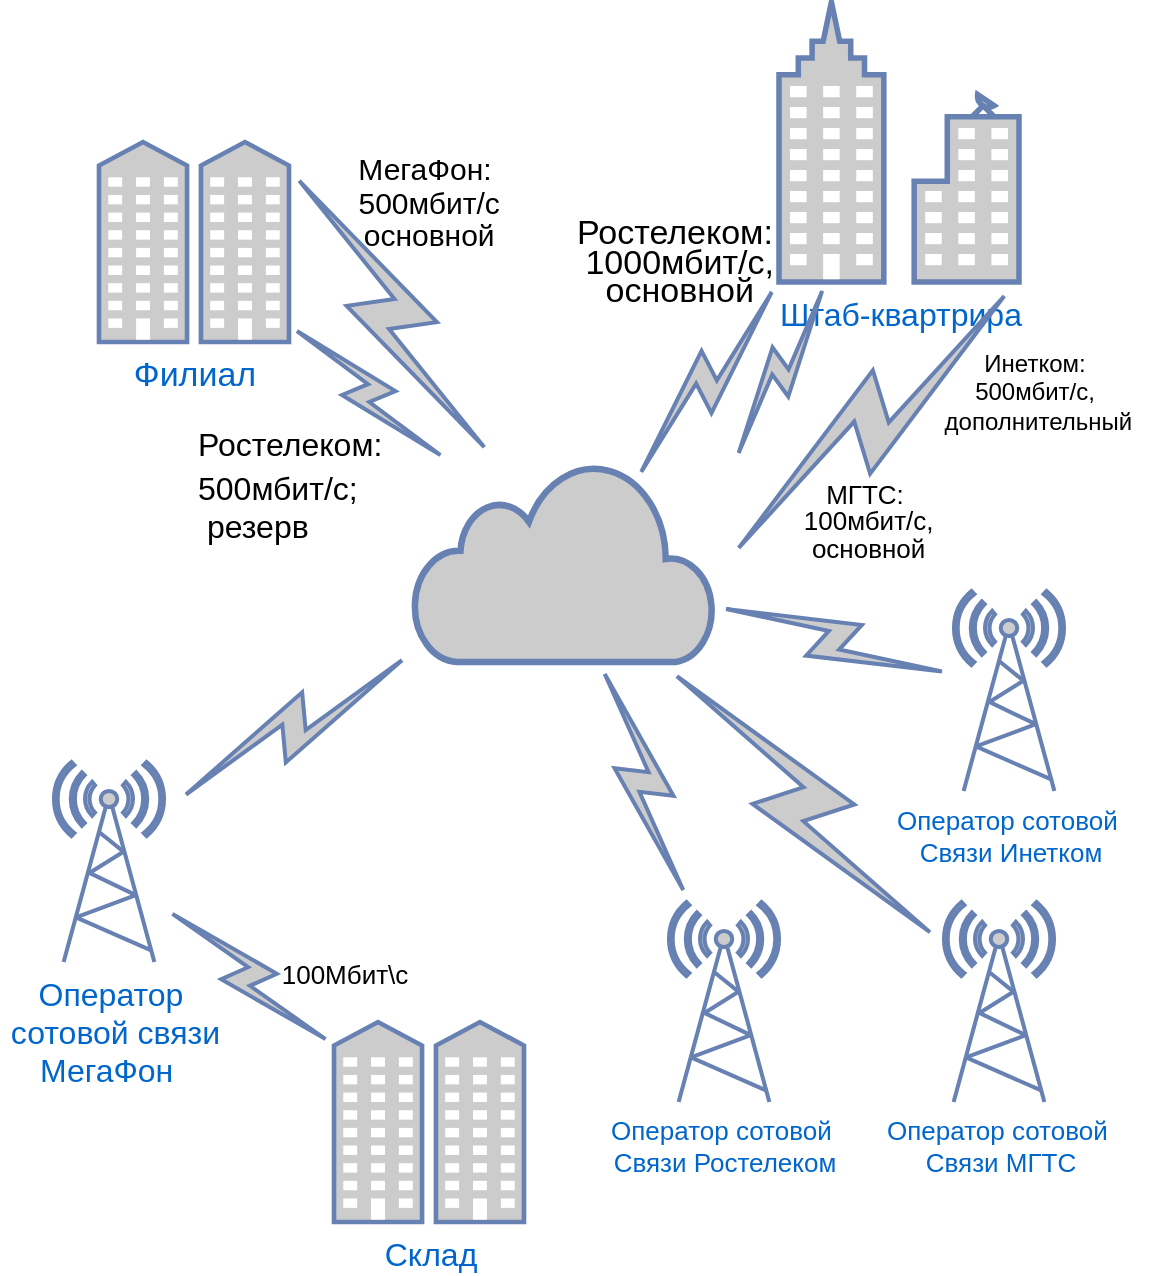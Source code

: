 <mxfile version="20.6.0" type="github">
  <diagram id="-UTYX_p3Y40szlkS-9Rh" name="Страница 1">
    <mxGraphModel dx="2062" dy="1154" grid="1" gridSize="10" guides="1" tooltips="1" connect="1" arrows="1" fold="1" page="1" pageScale="1" pageWidth="827" pageHeight="1169" math="0" shadow="0">
      <root>
        <mxCell id="0" />
        <mxCell id="1" parent="0" />
        <mxCell id="KpQBcZ5MpFE-sc2UEKSK-1" value="" style="html=1;outlineConnect=0;fillColor=#CCCCCC;strokeColor=#6881B3;gradientColor=none;gradientDirection=north;strokeWidth=2;shape=mxgraph.networks.cloud;fontColor=#ffffff;" parent="1" vertex="1">
          <mxGeometry x="310" y="470" width="150" height="100" as="geometry" />
        </mxCell>
        <mxCell id="KpQBcZ5MpFE-sc2UEKSK-2" value="" style="html=1;outlineConnect=0;fillColor=#CCCCCC;strokeColor=#6881B3;gradientColor=none;gradientDirection=north;strokeWidth=2;shape=mxgraph.networks.comm_link_edge;html=1;rounded=0;entryX=1;entryY=0.12;entryDx=0;entryDy=0;entryPerimeter=0;" parent="1" source="KpQBcZ5MpFE-sc2UEKSK-1" edge="1" target="KpQBcZ5MpFE-sc2UEKSK-3">
          <mxGeometry width="100" height="100" relative="1" as="geometry">
            <mxPoint x="130" y="360" as="sourcePoint" />
            <mxPoint x="230" y="260" as="targetPoint" />
          </mxGeometry>
        </mxCell>
        <mxCell id="KpQBcZ5MpFE-sc2UEKSK-3" value="&lt;font style=&quot;font-size: 17px;&quot;&gt;Филиал&lt;/font&gt;" style="fontColor=#0066CC;verticalAlign=top;verticalLabelPosition=bottom;labelPosition=center;align=center;html=1;outlineConnect=0;fillColor=#CCCCCC;strokeColor=#6881B3;gradientColor=none;gradientDirection=north;strokeWidth=2;shape=mxgraph.networks.community;" parent="1" vertex="1">
          <mxGeometry x="152.5" y="310" width="95" height="100" as="geometry" />
        </mxCell>
        <mxCell id="KpQBcZ5MpFE-sc2UEKSK-4" value="" style="html=1;outlineConnect=0;fillColor=#CCCCCC;strokeColor=#6881B3;gradientColor=none;gradientDirection=north;strokeWidth=2;shape=mxgraph.networks.comm_link_edge;html=1;rounded=0;" parent="1" target="KpQBcZ5MpFE-sc2UEKSK-3" edge="1" source="KpQBcZ5MpFE-sc2UEKSK-1">
          <mxGeometry width="100" height="100" relative="1" as="geometry">
            <mxPoint x="300" y="560" as="sourcePoint" />
            <mxPoint x="190" y="390" as="targetPoint" />
          </mxGeometry>
        </mxCell>
        <mxCell id="KpQBcZ5MpFE-sc2UEKSK-6" value="&lt;h2 style=&quot;line-height: 10%;&quot;&gt;&lt;span style=&quot;font-weight: normal;&quot;&gt;&lt;font style=&quot;font-size: 15px;&quot;&gt;МегаФон:&lt;/font&gt;&lt;/span&gt;&lt;/h2&gt;&lt;h2 style=&quot;line-height: 10%;&quot;&gt;&lt;span style=&quot;font-weight: normal;&quot;&gt;&lt;font style=&quot;font-size: 15px;&quot;&gt;&amp;nbsp;500мбит/с&lt;/font&gt;&lt;/span&gt;&lt;/h2&gt;&lt;h2 style=&quot;line-height: 10%;&quot;&gt;&lt;span style=&quot;font-weight: normal;&quot;&gt;&lt;font style=&quot;font-size: 15px;&quot;&gt;&amp;nbsp;основной&lt;/font&gt;&lt;/span&gt;&lt;/h2&gt;" style="text;html=1;align=center;verticalAlign=middle;resizable=0;points=[];autosize=1;strokeColor=none;fillColor=none;rotation=0;" parent="1" vertex="1">
          <mxGeometry x="265" y="300" width="100" height="80" as="geometry" />
        </mxCell>
        <mxCell id="KpQBcZ5MpFE-sc2UEKSK-7" value="&lt;h2 style=&quot;font-size: 16px; line-height: 0%;&quot;&gt;&lt;span style=&quot;font-weight: normal;&quot;&gt;&lt;font style=&quot;font-size: 16px;&quot;&gt;Ростелеком:&lt;/font&gt;&lt;/span&gt;&lt;/h2&gt;&lt;span style=&quot;line-height: 115%; font-family: Calibri, sans-serif; font-size: 16px;&quot;&gt;&lt;font style=&quot;font-size: 16px;&quot;&gt;500мбит/с;&lt;br&gt;&amp;nbsp;резерв&lt;/font&gt;&lt;/span&gt;" style="text;html=1;align=left;verticalAlign=middle;resizable=0;points=[];autosize=1;strokeColor=none;fillColor=none;fontSize=15;rotation=0;" parent="1" vertex="1">
          <mxGeometry x="200" y="440" width="120" height="80" as="geometry" />
        </mxCell>
        <mxCell id="KpQBcZ5MpFE-sc2UEKSK-8" value="Штаб-квартрира" style="fontColor=#0066CC;verticalAlign=top;verticalLabelPosition=bottom;labelPosition=center;align=center;html=1;outlineConnect=0;fillColor=#CCCCCC;strokeColor=#6881B3;gradientColor=none;gradientDirection=north;strokeWidth=2;shape=mxgraph.networks.business_center;fontSize=16;" parent="1" vertex="1">
          <mxGeometry x="492.5" y="240" width="120" height="140" as="geometry" />
        </mxCell>
        <mxCell id="KpQBcZ5MpFE-sc2UEKSK-9" value="" style="html=1;outlineConnect=0;fillColor=#CCCCCC;strokeColor=#6881B3;gradientColor=none;gradientDirection=north;strokeWidth=2;shape=mxgraph.networks.comm_link_edge;html=1;rounded=0;fontSize=16;entryX=0;entryY=1;entryDx=0;entryDy=0;entryPerimeter=0;" parent="1" edge="1" target="KpQBcZ5MpFE-sc2UEKSK-8">
          <mxGeometry width="100" height="100" relative="1" as="geometry">
            <mxPoint x="420" y="480" as="sourcePoint" />
            <mxPoint x="500" y="200" as="targetPoint" />
          </mxGeometry>
        </mxCell>
        <mxCell id="KpQBcZ5MpFE-sc2UEKSK-10" value="" style="html=1;outlineConnect=0;fillColor=#CCCCCC;strokeColor=#6881B3;gradientColor=none;gradientDirection=north;strokeWidth=2;shape=mxgraph.networks.comm_link_edge;html=1;rounded=0;fontSize=16;" parent="1" target="KpQBcZ5MpFE-sc2UEKSK-8" edge="1">
          <mxGeometry width="100" height="100" relative="1" as="geometry">
            <mxPoint x="470" y="470" as="sourcePoint" />
            <mxPoint x="550" y="420" as="targetPoint" />
          </mxGeometry>
        </mxCell>
        <mxCell id="KpQBcZ5MpFE-sc2UEKSK-11" value="" style="html=1;outlineConnect=0;fillColor=#CCCCCC;strokeColor=#6881B3;gradientColor=none;gradientDirection=north;strokeWidth=2;shape=mxgraph.networks.comm_link_edge;html=1;rounded=0;fontSize=16;entryX=1;entryY=1;entryDx=0;entryDy=0;entryPerimeter=0;" parent="1" target="KpQBcZ5MpFE-sc2UEKSK-8" edge="1">
          <mxGeometry width="100" height="100" relative="1" as="geometry">
            <mxPoint x="465" y="520" as="sourcePoint" />
            <mxPoint x="620" y="470" as="targetPoint" />
          </mxGeometry>
        </mxCell>
        <mxCell id="KpQBcZ5MpFE-sc2UEKSK-12" value="&lt;h2 style=&quot;line-height: 0%; font-size: 17px;&quot;&gt;&lt;span style=&quot;font-weight: normal;&quot;&gt;&lt;font style=&quot;font-size: 17px;&quot;&gt;Ростелеком:&lt;/font&gt;&lt;/span&gt;&lt;/h2&gt;&lt;h2 style=&quot;line-height: 0%; font-size: 17px;&quot;&gt;&lt;span style=&quot;font-weight: normal;&quot;&gt;&lt;font style=&quot;font-size: 17px;&quot;&gt;&amp;nbsp;1000мбит/с,&lt;/font&gt;&lt;/span&gt;&lt;/h2&gt;&lt;h2 style=&quot;line-height: 0%; font-size: 17px;&quot;&gt;&lt;span style=&quot;font-weight: normal;&quot;&gt;&lt;font style=&quot;font-size: 17px;&quot;&gt;&amp;nbsp;основной&lt;/font&gt;&lt;/span&gt;&lt;/h2&gt;" style="text;html=1;align=center;verticalAlign=middle;resizable=0;points=[];autosize=1;strokeColor=none;fillColor=none;fontSize=16;rotation=0;" parent="1" vertex="1">
          <mxGeometry x="380" y="335" width="120" height="70" as="geometry" />
        </mxCell>
        <mxCell id="KpQBcZ5MpFE-sc2UEKSK-13" value="&lt;span&gt;Инетком:&lt;br&gt;500мбит/с,&lt;br&gt;&amp;nbsp;дополнительный&lt;/span&gt;" style="text;html=1;align=center;verticalAlign=middle;resizable=0;points=[];autosize=1;strokeColor=none;fillColor=none;fontSize=12;rotation=0;" parent="1" vertex="1">
          <mxGeometry x="560" y="405" width="120" height="60" as="geometry" />
        </mxCell>
        <mxCell id="KpQBcZ5MpFE-sc2UEKSK-14" value="&lt;h2 style=&quot;font-size: 13px;&quot;&gt;&lt;br&gt;&lt;/h2&gt;" style="text;html=1;align=center;verticalAlign=middle;resizable=0;points=[];autosize=1;strokeColor=none;fillColor=none;fontSize=12;rotation=-75;" parent="1" vertex="1">
          <mxGeometry x="455" y="415" width="20" height="50" as="geometry" />
        </mxCell>
        <mxCell id="mzrMpBRlQFHOKVfrwBG5-3" value="&lt;h2 style=&quot;font-size: 13px; line-height: 20%;&quot;&gt;&lt;span style=&quot;font-weight: normal;&quot;&gt;МГТС:&lt;/span&gt;&lt;/h2&gt;&lt;h2 style=&quot;font-size: 13px; line-height: 20%;&quot;&gt;&lt;span style=&quot;font-weight: normal;&quot;&gt;&amp;nbsp;100мбит/с,&lt;/span&gt;&lt;/h2&gt;&lt;h2 style=&quot;font-size: 13px; line-height: 20%;&quot;&gt;&lt;span style=&quot;font-weight: normal;&quot;&gt;&amp;nbsp;основной&lt;/span&gt;&lt;/h2&gt;" style="text;html=1;align=center;verticalAlign=middle;resizable=0;points=[];autosize=1;strokeColor=none;fillColor=none;fontSize=16;" vertex="1" parent="1">
          <mxGeometry x="490" y="470" width="90" height="60" as="geometry" />
        </mxCell>
        <mxCell id="mzrMpBRlQFHOKVfrwBG5-4" value="Склад" style="fontColor=#0066CC;verticalAlign=top;verticalLabelPosition=bottom;labelPosition=center;align=center;html=1;outlineConnect=0;fillColor=#CCCCCC;strokeColor=#6881B3;gradientColor=none;gradientDirection=north;strokeWidth=2;shape=mxgraph.networks.community;fontSize=16;" vertex="1" parent="1">
          <mxGeometry x="270" y="750" width="95" height="100" as="geometry" />
        </mxCell>
        <mxCell id="mzrMpBRlQFHOKVfrwBG5-5" value="Оператор&lt;br&gt;&amp;nbsp;сотовой связи&lt;br&gt;МегаФон&amp;nbsp;" style="fontColor=#0066CC;verticalAlign=top;verticalLabelPosition=bottom;labelPosition=center;align=center;html=1;outlineConnect=0;fillColor=#CCCCCC;strokeColor=#6881B3;gradientColor=none;gradientDirection=north;strokeWidth=2;shape=mxgraph.networks.radio_tower;fontSize=16;" vertex="1" parent="1">
          <mxGeometry x="130" y="620" width="55" height="100" as="geometry" />
        </mxCell>
        <mxCell id="mzrMpBRlQFHOKVfrwBG5-6" value="" style="html=1;outlineConnect=0;fillColor=#CCCCCC;strokeColor=#6881B3;gradientColor=none;gradientDirection=north;strokeWidth=2;shape=mxgraph.networks.comm_link_edge;html=1;rounded=0;fontSize=16;" edge="1" parent="1" source="KpQBcZ5MpFE-sc2UEKSK-1">
          <mxGeometry width="100" height="100" relative="1" as="geometry">
            <mxPoint x="360" y="500" as="sourcePoint" />
            <mxPoint x="190" y="640" as="targetPoint" />
            <Array as="points">
              <mxPoint x="170" y="650" />
            </Array>
          </mxGeometry>
        </mxCell>
        <mxCell id="mzrMpBRlQFHOKVfrwBG5-7" value="" style="html=1;outlineConnect=0;fillColor=#CCCCCC;strokeColor=#6881B3;gradientColor=none;gradientDirection=north;strokeWidth=2;shape=mxgraph.networks.comm_link_edge;html=1;rounded=0;fontSize=16;entryX=0;entryY=0.12;entryDx=0;entryDy=0;entryPerimeter=0;" edge="1" parent="1" source="mzrMpBRlQFHOKVfrwBG5-5" target="mzrMpBRlQFHOKVfrwBG5-4">
          <mxGeometry width="100" height="100" relative="1" as="geometry">
            <mxPoint x="235" y="730" as="sourcePoint" />
            <mxPoint x="280" y="750" as="targetPoint" />
          </mxGeometry>
        </mxCell>
        <mxCell id="mzrMpBRlQFHOKVfrwBG5-8" value="&lt;font style=&quot;font-size: 13px;&quot;&gt;100Мбит\с&lt;/font&gt;" style="text;html=1;align=center;verticalAlign=middle;resizable=0;points=[];autosize=1;strokeColor=none;fillColor=none;fontSize=16;" vertex="1" parent="1">
          <mxGeometry x="230" y="710" width="90" height="30" as="geometry" />
        </mxCell>
        <mxCell id="mzrMpBRlQFHOKVfrwBG5-9" value="Оператор сотовой&amp;nbsp;&lt;br&gt;Связи Ростелеком" style="fontColor=#0066CC;verticalAlign=top;verticalLabelPosition=bottom;labelPosition=center;align=center;html=1;outlineConnect=0;fillColor=#CCCCCC;strokeColor=#6881B3;gradientColor=none;gradientDirection=north;strokeWidth=2;shape=mxgraph.networks.radio_tower;fontSize=13;" vertex="1" parent="1">
          <mxGeometry x="437.5" y="690" width="55" height="100" as="geometry" />
        </mxCell>
        <mxCell id="mzrMpBRlQFHOKVfrwBG5-10" value="Оператор сотовой&amp;nbsp;&lt;br&gt;Связи Инетком" style="fontColor=#0066CC;verticalAlign=top;verticalLabelPosition=bottom;labelPosition=center;align=center;html=1;outlineConnect=0;fillColor=#CCCCCC;strokeColor=#6881B3;gradientColor=none;gradientDirection=north;strokeWidth=2;shape=mxgraph.networks.radio_tower;fontSize=13;" vertex="1" parent="1">
          <mxGeometry x="580" y="534.5" width="55" height="100" as="geometry" />
        </mxCell>
        <mxCell id="mzrMpBRlQFHOKVfrwBG5-11" value="Оператор сотовой&amp;nbsp;&lt;br&gt;Связи МГТС" style="fontColor=#0066CC;verticalAlign=top;verticalLabelPosition=bottom;labelPosition=center;align=center;html=1;outlineConnect=0;fillColor=#CCCCCC;strokeColor=#6881B3;gradientColor=none;gradientDirection=north;strokeWidth=2;shape=mxgraph.networks.radio_tower;fontSize=13;" vertex="1" parent="1">
          <mxGeometry x="575" y="690" width="55" height="100" as="geometry" />
        </mxCell>
        <mxCell id="mzrMpBRlQFHOKVfrwBG5-13" value="" style="html=1;outlineConnect=0;fillColor=#CCCCCC;strokeColor=#6881B3;gradientColor=none;gradientDirection=north;strokeWidth=2;shape=mxgraph.networks.comm_link_edge;html=1;rounded=0;fontSize=13;" edge="1" parent="1" source="mzrMpBRlQFHOKVfrwBG5-9" target="KpQBcZ5MpFE-sc2UEKSK-1">
          <mxGeometry width="100" height="100" relative="1" as="geometry">
            <mxPoint x="400" y="700" as="sourcePoint" />
            <mxPoint x="500" y="600" as="targetPoint" />
          </mxGeometry>
        </mxCell>
        <mxCell id="mzrMpBRlQFHOKVfrwBG5-14" value="" style="html=1;outlineConnect=0;fillColor=#CCCCCC;strokeColor=#6881B3;gradientColor=none;gradientDirection=north;strokeWidth=2;shape=mxgraph.networks.comm_link_edge;html=1;rounded=0;fontSize=13;" edge="1" parent="1" source="KpQBcZ5MpFE-sc2UEKSK-1" target="mzrMpBRlQFHOKVfrwBG5-10">
          <mxGeometry width="100" height="100" relative="1" as="geometry">
            <mxPoint x="360" y="500" as="sourcePoint" />
            <mxPoint x="460" y="400" as="targetPoint" />
          </mxGeometry>
        </mxCell>
        <mxCell id="mzrMpBRlQFHOKVfrwBG5-15" value="" style="html=1;outlineConnect=0;fillColor=#CCCCCC;strokeColor=#6881B3;gradientColor=none;gradientDirection=north;strokeWidth=2;shape=mxgraph.networks.comm_link_edge;html=1;rounded=0;fontSize=13;" edge="1" parent="1" source="KpQBcZ5MpFE-sc2UEKSK-1" target="mzrMpBRlQFHOKVfrwBG5-11">
          <mxGeometry width="100" height="100" relative="1" as="geometry">
            <mxPoint x="360" y="500" as="sourcePoint" />
            <mxPoint x="460" y="400" as="targetPoint" />
          </mxGeometry>
        </mxCell>
      </root>
    </mxGraphModel>
  </diagram>
</mxfile>
